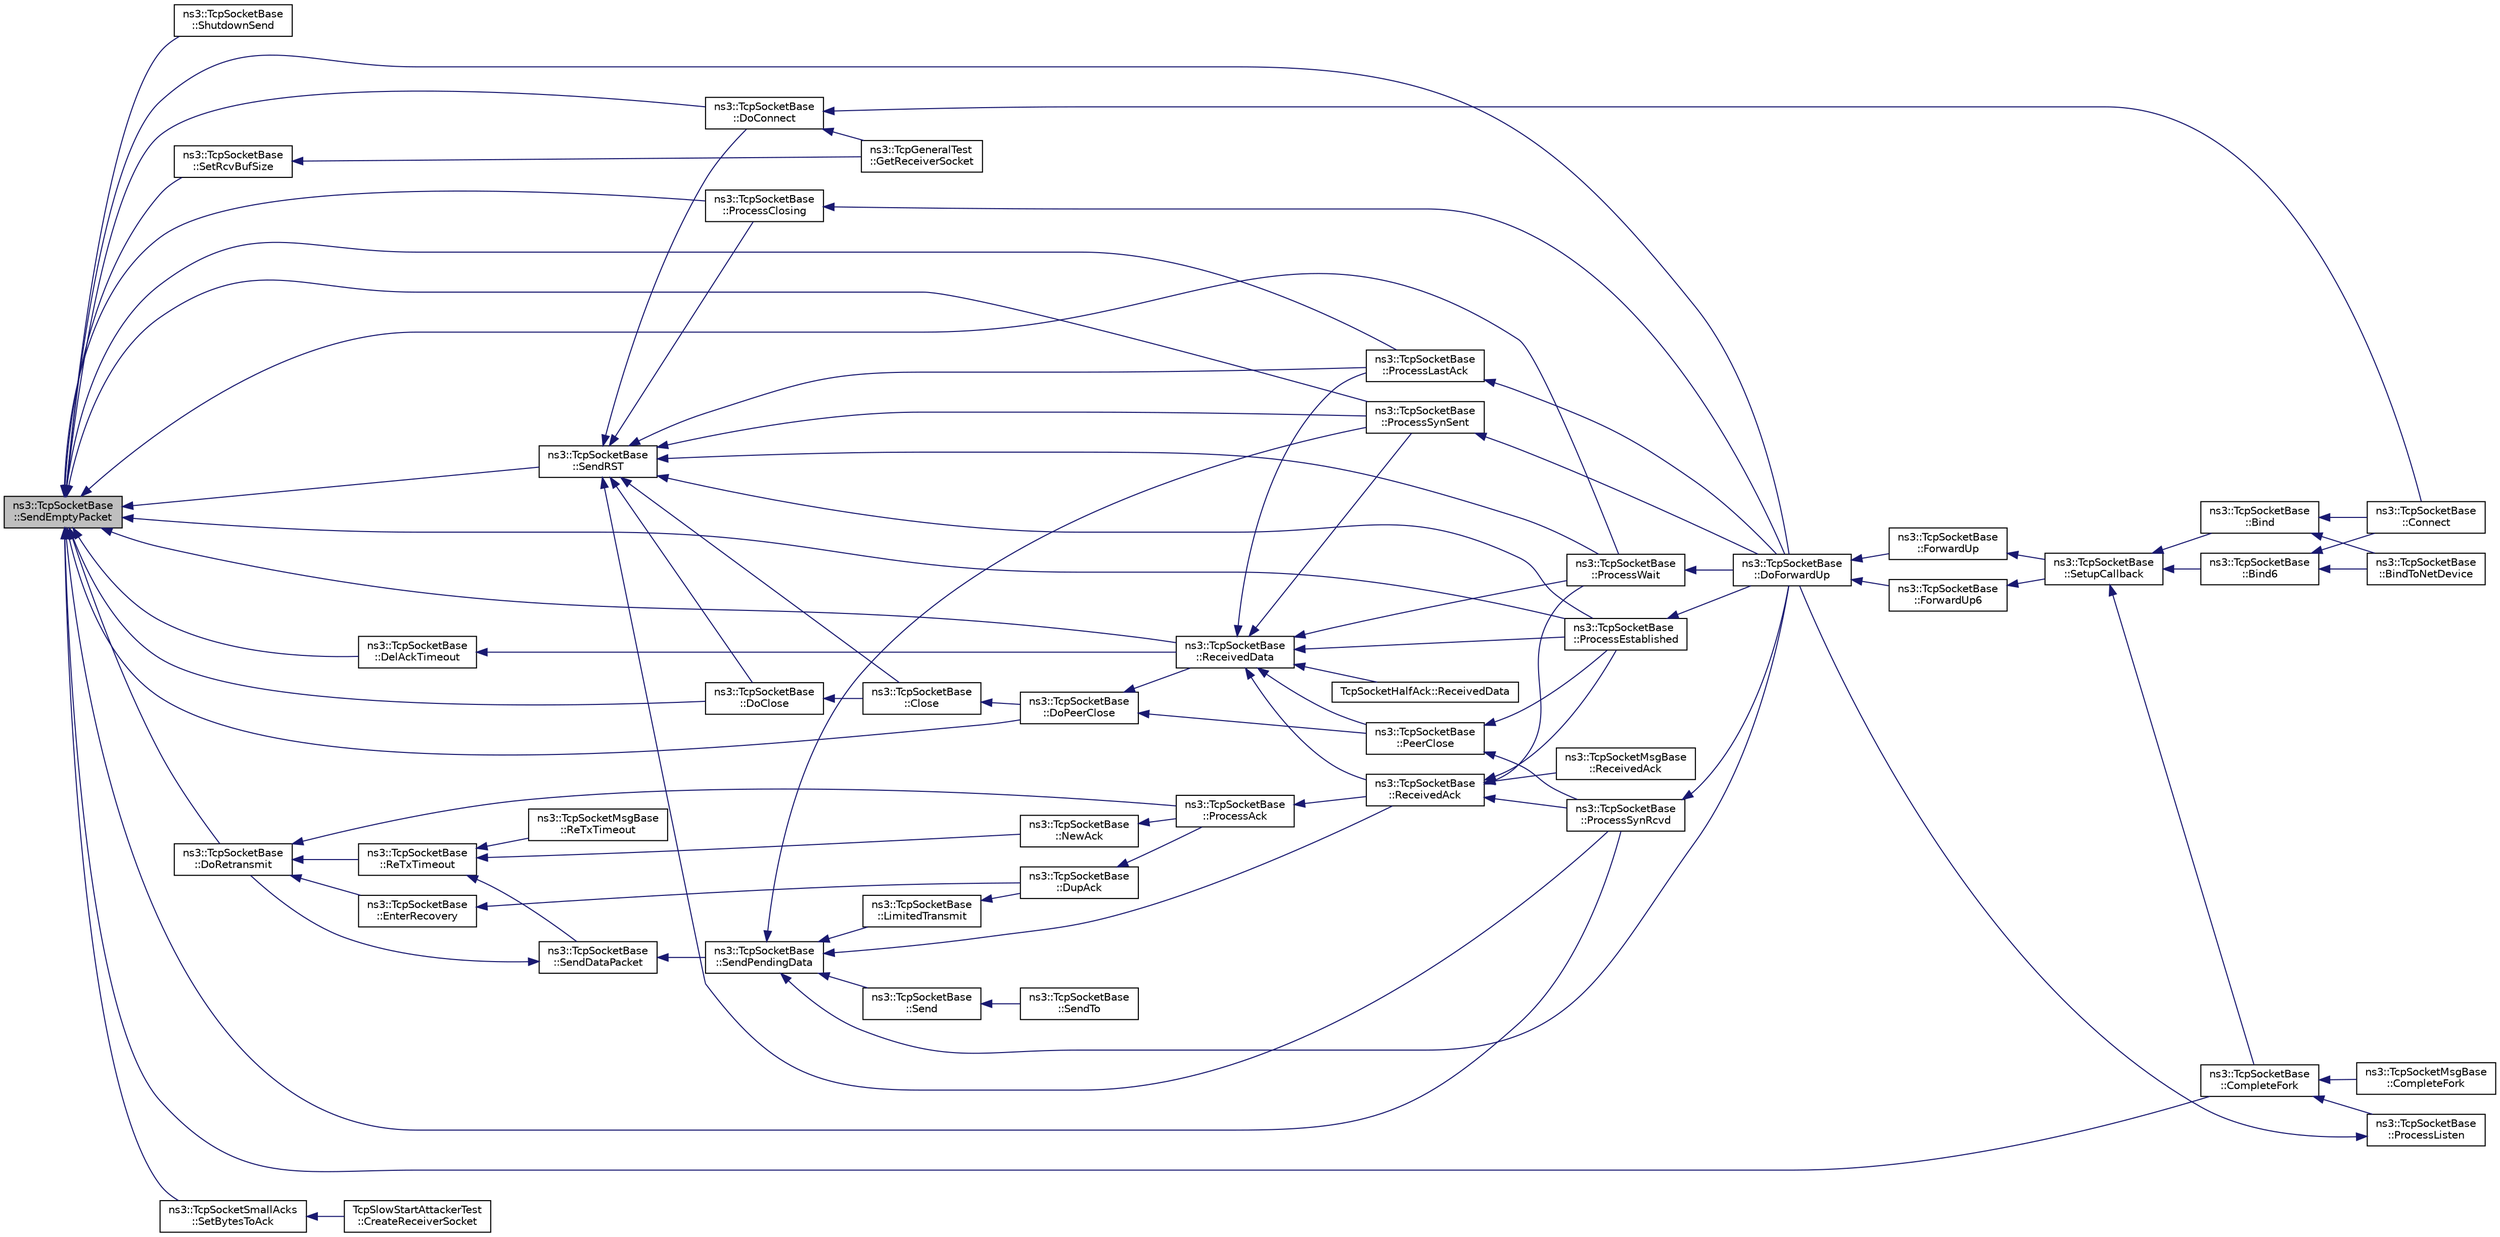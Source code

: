 digraph "ns3::TcpSocketBase::SendEmptyPacket"
{
  edge [fontname="Helvetica",fontsize="10",labelfontname="Helvetica",labelfontsize="10"];
  node [fontname="Helvetica",fontsize="10",shape=record];
  rankdir="LR";
  Node1 [label="ns3::TcpSocketBase\l::SendEmptyPacket",height=0.2,width=0.4,color="black", fillcolor="grey75", style="filled", fontcolor="black"];
  Node1 -> Node2 [dir="back",color="midnightblue",fontsize="10",style="solid"];
  Node2 [label="ns3::TcpSocketBase\l::ShutdownSend",height=0.2,width=0.4,color="black", fillcolor="white", style="filled",URL="$d1/d45/classns3_1_1TcpSocketBase.html#ab972c5b46c62fed0c30b387e03753ca7"];
  Node1 -> Node3 [dir="back",color="midnightblue",fontsize="10",style="solid"];
  Node3 [label="ns3::TcpSocketBase\l::DoConnect",height=0.2,width=0.4,color="black", fillcolor="white", style="filled",URL="$d1/d45/classns3_1_1TcpSocketBase.html#ac07945f77be2c49f0c1712ea56322493",tooltip="Perform the real connection tasks: Send SYN if allowed, RST if invalid. "];
  Node3 -> Node4 [dir="back",color="midnightblue",fontsize="10",style="solid"];
  Node4 [label="ns3::TcpSocketBase\l::Connect",height=0.2,width=0.4,color="black", fillcolor="white", style="filled",URL="$d1/d45/classns3_1_1TcpSocketBase.html#aabd08c9eb0ee3c88c855eb7268e392bf",tooltip="Initiate a connection to a remote host. "];
  Node3 -> Node5 [dir="back",color="midnightblue",fontsize="10",style="solid"];
  Node5 [label="ns3::TcpGeneralTest\l::GetReceiverSocket",height=0.2,width=0.4,color="black", fillcolor="white", style="filled",URL="$d2/dfd/classns3_1_1TcpGeneralTest.html#a04dbce4c3ee58e1f88946cabef4076dc",tooltip="Get the pointer to a previously created receiver socket. "];
  Node1 -> Node6 [dir="back",color="midnightblue",fontsize="10",style="solid"];
  Node6 [label="ns3::TcpSocketBase\l::DoClose",height=0.2,width=0.4,color="black", fillcolor="white", style="filled",URL="$d1/d45/classns3_1_1TcpSocketBase.html#adfc92c152f498c918cd73d4b31579472",tooltip="Close a socket by sending RST, FIN, or FIN+ACK, depend on the current state. "];
  Node6 -> Node7 [dir="back",color="midnightblue",fontsize="10",style="solid"];
  Node7 [label="ns3::TcpSocketBase\l::Close",height=0.2,width=0.4,color="black", fillcolor="white", style="filled",URL="$d1/d45/classns3_1_1TcpSocketBase.html#adab0076d02811c29ea9ced8b10e7a878",tooltip="Close a socket. "];
  Node7 -> Node8 [dir="back",color="midnightblue",fontsize="10",style="solid"];
  Node8 [label="ns3::TcpSocketBase\l::DoPeerClose",height=0.2,width=0.4,color="black", fillcolor="white", style="filled",URL="$d1/d45/classns3_1_1TcpSocketBase.html#a8a56cf4ab3b64d9f781ed1b1f63f51cd",tooltip="FIN is in sequence, notify app and respond with a FIN. "];
  Node8 -> Node9 [dir="back",color="midnightblue",fontsize="10",style="solid"];
  Node9 [label="ns3::TcpSocketBase\l::PeerClose",height=0.2,width=0.4,color="black", fillcolor="white", style="filled",URL="$d1/d45/classns3_1_1TcpSocketBase.html#a417d981796bf0919582c843403f823ad",tooltip="Received a FIN from peer, notify rx buffer. "];
  Node9 -> Node10 [dir="back",color="midnightblue",fontsize="10",style="solid"];
  Node10 [label="ns3::TcpSocketBase\l::ProcessEstablished",height=0.2,width=0.4,color="black", fillcolor="white", style="filled",URL="$d1/d45/classns3_1_1TcpSocketBase.html#a0deda9c6a4f777bf660b190cd73b102f",tooltip="Received a packet upon ESTABLISHED state. "];
  Node10 -> Node11 [dir="back",color="midnightblue",fontsize="10",style="solid"];
  Node11 [label="ns3::TcpSocketBase\l::DoForwardUp",height=0.2,width=0.4,color="black", fillcolor="white", style="filled",URL="$d1/d45/classns3_1_1TcpSocketBase.html#ad5e7b21b9e9371bf9c19da5d3c56aac1",tooltip="Called by TcpSocketBase::ForwardUp{,6}(). "];
  Node11 -> Node12 [dir="back",color="midnightblue",fontsize="10",style="solid"];
  Node12 [label="ns3::TcpSocketBase\l::ForwardUp",height=0.2,width=0.4,color="black", fillcolor="white", style="filled",URL="$d1/d45/classns3_1_1TcpSocketBase.html#a2ebbcb9713facc9481341fcd972cdd82",tooltip="Called by the L3 protocol when it received a packet to pass on to TCP. "];
  Node12 -> Node13 [dir="back",color="midnightblue",fontsize="10",style="solid"];
  Node13 [label="ns3::TcpSocketBase\l::SetupCallback",height=0.2,width=0.4,color="black", fillcolor="white", style="filled",URL="$d1/d45/classns3_1_1TcpSocketBase.html#a18a50820f806878422527d507268c4ac",tooltip="Common part of the two Bind(), i.e. set callback and remembering local addr:port. ..."];
  Node13 -> Node14 [dir="back",color="midnightblue",fontsize="10",style="solid"];
  Node14 [label="ns3::TcpSocketBase\l::Bind",height=0.2,width=0.4,color="black", fillcolor="white", style="filled",URL="$d1/d45/classns3_1_1TcpSocketBase.html#a7a9a87b74c1ce59ac89df8d9221681dd",tooltip="Allocate a local IPv4 endpoint for this socket. "];
  Node14 -> Node4 [dir="back",color="midnightblue",fontsize="10",style="solid"];
  Node14 -> Node15 [dir="back",color="midnightblue",fontsize="10",style="solid"];
  Node15 [label="ns3::TcpSocketBase\l::BindToNetDevice",height=0.2,width=0.4,color="black", fillcolor="white", style="filled",URL="$d1/d45/classns3_1_1TcpSocketBase.html#a88b552dfa0a85e0224ed8a7dc140f190",tooltip="Bind a socket to specific device. "];
  Node13 -> Node16 [dir="back",color="midnightblue",fontsize="10",style="solid"];
  Node16 [label="ns3::TcpSocketBase\l::Bind6",height=0.2,width=0.4,color="black", fillcolor="white", style="filled",URL="$d1/d45/classns3_1_1TcpSocketBase.html#abe62bb701ac4f057199d5c34938a96a9",tooltip="Allocate a local IPv6 endpoint for this socket. "];
  Node16 -> Node4 [dir="back",color="midnightblue",fontsize="10",style="solid"];
  Node16 -> Node15 [dir="back",color="midnightblue",fontsize="10",style="solid"];
  Node13 -> Node17 [dir="back",color="midnightblue",fontsize="10",style="solid"];
  Node17 [label="ns3::TcpSocketBase\l::CompleteFork",height=0.2,width=0.4,color="black", fillcolor="white", style="filled",URL="$d1/d45/classns3_1_1TcpSocketBase.html#abba7d4c43acb3f9356e348b970a882fb",tooltip="Complete a connection by forking the socket. "];
  Node17 -> Node18 [dir="back",color="midnightblue",fontsize="10",style="solid"];
  Node18 [label="ns3::TcpSocketBase\l::ProcessListen",height=0.2,width=0.4,color="black", fillcolor="white", style="filled",URL="$d1/d45/classns3_1_1TcpSocketBase.html#adc3976e8b42e884f5d99def1d5e2647f",tooltip="Received a packet upon LISTEN state. "];
  Node18 -> Node11 [dir="back",color="midnightblue",fontsize="10",style="solid"];
  Node17 -> Node19 [dir="back",color="midnightblue",fontsize="10",style="solid"];
  Node19 [label="ns3::TcpSocketMsgBase\l::CompleteFork",height=0.2,width=0.4,color="black", fillcolor="white", style="filled",URL="$dd/d88/classns3_1_1TcpSocketMsgBase.html#a1509ce6df2f3e5384889f03b5de06a45",tooltip="Complete a connection by forking the socket. "];
  Node11 -> Node20 [dir="back",color="midnightblue",fontsize="10",style="solid"];
  Node20 [label="ns3::TcpSocketBase\l::ForwardUp6",height=0.2,width=0.4,color="black", fillcolor="white", style="filled",URL="$d1/d45/classns3_1_1TcpSocketBase.html#aa0cd34b3562685596b2c3fd1e6a42a6f",tooltip="Called by the L3 protocol when it received a packet to pass on to TCP. "];
  Node20 -> Node13 [dir="back",color="midnightblue",fontsize="10",style="solid"];
  Node9 -> Node21 [dir="back",color="midnightblue",fontsize="10",style="solid"];
  Node21 [label="ns3::TcpSocketBase\l::ProcessSynRcvd",height=0.2,width=0.4,color="black", fillcolor="white", style="filled",URL="$d1/d45/classns3_1_1TcpSocketBase.html#a69113acf27c4b8267c9e107a5dca7cc1",tooltip="Received a packet upon SYN_RCVD. "];
  Node21 -> Node11 [dir="back",color="midnightblue",fontsize="10",style="solid"];
  Node8 -> Node22 [dir="back",color="midnightblue",fontsize="10",style="solid"];
  Node22 [label="ns3::TcpSocketBase\l::ReceivedData",height=0.2,width=0.4,color="black", fillcolor="white", style="filled",URL="$d1/d45/classns3_1_1TcpSocketBase.html#a479e1a8be1ee1b169f87e57a4dc6f73c",tooltip="Recv of a data, put into buffer, call L7 to get it if necessary. "];
  Node22 -> Node10 [dir="back",color="midnightblue",fontsize="10",style="solid"];
  Node22 -> Node23 [dir="back",color="midnightblue",fontsize="10",style="solid"];
  Node23 [label="ns3::TcpSocketBase\l::ReceivedAck",height=0.2,width=0.4,color="black", fillcolor="white", style="filled",URL="$d1/d45/classns3_1_1TcpSocketBase.html#a695c036628adf8a204a653dbf178f8cd",tooltip="Received an ACK packet. "];
  Node23 -> Node10 [dir="back",color="midnightblue",fontsize="10",style="solid"];
  Node23 -> Node21 [dir="back",color="midnightblue",fontsize="10",style="solid"];
  Node23 -> Node24 [dir="back",color="midnightblue",fontsize="10",style="solid"];
  Node24 [label="ns3::TcpSocketBase\l::ProcessWait",height=0.2,width=0.4,color="black", fillcolor="white", style="filled",URL="$d1/d45/classns3_1_1TcpSocketBase.html#a58aa892c1cb33908aca5ca36967a2a99",tooltip="Received a packet upon CLOSE_WAIT, FIN_WAIT_1, FIN_WAIT_2. "];
  Node24 -> Node11 [dir="back",color="midnightblue",fontsize="10",style="solid"];
  Node23 -> Node25 [dir="back",color="midnightblue",fontsize="10",style="solid"];
  Node25 [label="ns3::TcpSocketMsgBase\l::ReceivedAck",height=0.2,width=0.4,color="black", fillcolor="white", style="filled",URL="$dd/d88/classns3_1_1TcpSocketMsgBase.html#a9e6d6d2050a0e9c8a06a44462a1a7aa7",tooltip="Received an ACK packet. "];
  Node22 -> Node26 [dir="back",color="midnightblue",fontsize="10",style="solid"];
  Node26 [label="ns3::TcpSocketBase\l::ProcessSynSent",height=0.2,width=0.4,color="black", fillcolor="white", style="filled",URL="$d1/d45/classns3_1_1TcpSocketBase.html#a2e9b990c6a4d686291033a393290906b",tooltip="Received a packet upon SYN_SENT. "];
  Node26 -> Node11 [dir="back",color="midnightblue",fontsize="10",style="solid"];
  Node22 -> Node24 [dir="back",color="midnightblue",fontsize="10",style="solid"];
  Node22 -> Node27 [dir="back",color="midnightblue",fontsize="10",style="solid"];
  Node27 [label="ns3::TcpSocketBase\l::ProcessLastAck",height=0.2,width=0.4,color="black", fillcolor="white", style="filled",URL="$d1/d45/classns3_1_1TcpSocketBase.html#a6700ac3f9e4d3c197499e6b7521205f2",tooltip="Received a packet upon LAST_ACK. "];
  Node27 -> Node11 [dir="back",color="midnightblue",fontsize="10",style="solid"];
  Node22 -> Node9 [dir="back",color="midnightblue",fontsize="10",style="solid"];
  Node22 -> Node28 [dir="back",color="midnightblue",fontsize="10",style="solid"];
  Node28 [label="TcpSocketHalfAck::ReceivedData",height=0.2,width=0.4,color="black", fillcolor="white", style="filled",URL="$df/d56/classTcpSocketHalfAck.html#af7e6040b891ce8b8abd0f774a366fa90",tooltip="Recv of a data, put into buffer, call L7 to get it if necessary. "];
  Node1 -> Node11 [dir="back",color="midnightblue",fontsize="10",style="solid"];
  Node1 -> Node10 [dir="back",color="midnightblue",fontsize="10",style="solid"];
  Node1 -> Node26 [dir="back",color="midnightblue",fontsize="10",style="solid"];
  Node1 -> Node21 [dir="back",color="midnightblue",fontsize="10",style="solid"];
  Node1 -> Node24 [dir="back",color="midnightblue",fontsize="10",style="solid"];
  Node1 -> Node29 [dir="back",color="midnightblue",fontsize="10",style="solid"];
  Node29 [label="ns3::TcpSocketBase\l::ProcessClosing",height=0.2,width=0.4,color="black", fillcolor="white", style="filled",URL="$d1/d45/classns3_1_1TcpSocketBase.html#abc2462833556fdd737fdcdc5992768e8",tooltip="Received a packet upon CLOSING. "];
  Node29 -> Node11 [dir="back",color="midnightblue",fontsize="10",style="solid"];
  Node1 -> Node27 [dir="back",color="midnightblue",fontsize="10",style="solid"];
  Node1 -> Node8 [dir="back",color="midnightblue",fontsize="10",style="solid"];
  Node1 -> Node30 [dir="back",color="midnightblue",fontsize="10",style="solid"];
  Node30 [label="ns3::TcpSocketBase\l::SendRST",height=0.2,width=0.4,color="black", fillcolor="white", style="filled",URL="$d1/d45/classns3_1_1TcpSocketBase.html#a070b9ac86f372fe0b661050686bef68e",tooltip="Send reset and tear down this socket. "];
  Node30 -> Node7 [dir="back",color="midnightblue",fontsize="10",style="solid"];
  Node30 -> Node3 [dir="back",color="midnightblue",fontsize="10",style="solid"];
  Node30 -> Node6 [dir="back",color="midnightblue",fontsize="10",style="solid"];
  Node30 -> Node10 [dir="back",color="midnightblue",fontsize="10",style="solid"];
  Node30 -> Node26 [dir="back",color="midnightblue",fontsize="10",style="solid"];
  Node30 -> Node21 [dir="back",color="midnightblue",fontsize="10",style="solid"];
  Node30 -> Node24 [dir="back",color="midnightblue",fontsize="10",style="solid"];
  Node30 -> Node29 [dir="back",color="midnightblue",fontsize="10",style="solid"];
  Node30 -> Node27 [dir="back",color="midnightblue",fontsize="10",style="solid"];
  Node1 -> Node17 [dir="back",color="midnightblue",fontsize="10",style="solid"];
  Node1 -> Node22 [dir="back",color="midnightblue",fontsize="10",style="solid"];
  Node1 -> Node31 [dir="back",color="midnightblue",fontsize="10",style="solid"];
  Node31 [label="ns3::TcpSocketBase\l::DelAckTimeout",height=0.2,width=0.4,color="black", fillcolor="white", style="filled",URL="$d1/d45/classns3_1_1TcpSocketBase.html#a6bea4790f749e771462d8e4ab63ebc67",tooltip="Action upon delay ACK timeout, i.e. send an ACK. "];
  Node31 -> Node22 [dir="back",color="midnightblue",fontsize="10",style="solid"];
  Node1 -> Node32 [dir="back",color="midnightblue",fontsize="10",style="solid"];
  Node32 [label="ns3::TcpSocketBase\l::DoRetransmit",height=0.2,width=0.4,color="black", fillcolor="white", style="filled",URL="$d1/d45/classns3_1_1TcpSocketBase.html#a13b6b897811a48523988f8af6e9130d3",tooltip="Retransmit the oldest packet. "];
  Node32 -> Node33 [dir="back",color="midnightblue",fontsize="10",style="solid"];
  Node33 [label="ns3::TcpSocketBase\l::EnterRecovery",height=0.2,width=0.4,color="black", fillcolor="white", style="filled",URL="$d1/d45/classns3_1_1TcpSocketBase.html#aad6550badbb76f8b04811f14e7afd10c",tooltip="Enter the CA_RECOVERY, and retransmit the head. "];
  Node33 -> Node34 [dir="back",color="midnightblue",fontsize="10",style="solid"];
  Node34 [label="ns3::TcpSocketBase\l::DupAck",height=0.2,width=0.4,color="black", fillcolor="white", style="filled",URL="$d1/d45/classns3_1_1TcpSocketBase.html#a9139f54e2cdf0f1a796011a43dabfad5",tooltip="Dupack management. "];
  Node34 -> Node35 [dir="back",color="midnightblue",fontsize="10",style="solid"];
  Node35 [label="ns3::TcpSocketBase\l::ProcessAck",height=0.2,width=0.4,color="black", fillcolor="white", style="filled",URL="$d1/d45/classns3_1_1TcpSocketBase.html#a7c8a0eb71e14abececff528e8d4261b6",tooltip="Process a received ack. "];
  Node35 -> Node23 [dir="back",color="midnightblue",fontsize="10",style="solid"];
  Node32 -> Node35 [dir="back",color="midnightblue",fontsize="10",style="solid"];
  Node32 -> Node36 [dir="back",color="midnightblue",fontsize="10",style="solid"];
  Node36 [label="ns3::TcpSocketBase\l::ReTxTimeout",height=0.2,width=0.4,color="black", fillcolor="white", style="filled",URL="$d1/d45/classns3_1_1TcpSocketBase.html#a60bb6a7cfb5855bba206606174d50c5e",tooltip="An RTO event happened. "];
  Node36 -> Node37 [dir="back",color="midnightblue",fontsize="10",style="solid"];
  Node37 [label="ns3::TcpSocketBase\l::SendDataPacket",height=0.2,width=0.4,color="black", fillcolor="white", style="filled",URL="$d1/d45/classns3_1_1TcpSocketBase.html#a677488c04da1df87f916953a40e1bd64",tooltip="Extract at most maxSize bytes from the TxBuffer at sequence seq, add the TCP header, and send to TcpL4Protocol. "];
  Node37 -> Node38 [dir="back",color="midnightblue",fontsize="10",style="solid"];
  Node38 [label="ns3::TcpSocketBase\l::SendPendingData",height=0.2,width=0.4,color="black", fillcolor="white", style="filled",URL="$d1/d45/classns3_1_1TcpSocketBase.html#a129ac0ec5fc399fa7c5552c615ae6562",tooltip="Send as much pending data as possible according to the Tx window. "];
  Node38 -> Node39 [dir="back",color="midnightblue",fontsize="10",style="solid"];
  Node39 [label="ns3::TcpSocketBase\l::Send",height=0.2,width=0.4,color="black", fillcolor="white", style="filled",URL="$d1/d45/classns3_1_1TcpSocketBase.html#a172e373bab86078af4462fc1415c59e4",tooltip="Send data (or dummy data) to the remote host. "];
  Node39 -> Node40 [dir="back",color="midnightblue",fontsize="10",style="solid"];
  Node40 [label="ns3::TcpSocketBase\l::SendTo",height=0.2,width=0.4,color="black", fillcolor="white", style="filled",URL="$d1/d45/classns3_1_1TcpSocketBase.html#ac7bd6956cd3d723c454814698bc8f094",tooltip="Send data to a specified peer. "];
  Node38 -> Node11 [dir="back",color="midnightblue",fontsize="10",style="solid"];
  Node38 -> Node41 [dir="back",color="midnightblue",fontsize="10",style="solid"];
  Node41 [label="ns3::TcpSocketBase\l::LimitedTransmit",height=0.2,width=0.4,color="black", fillcolor="white", style="filled",URL="$d1/d45/classns3_1_1TcpSocketBase.html#ae192934b14961166fa6cd3197c85406c",tooltip="Limited transmit algorithm. "];
  Node41 -> Node34 [dir="back",color="midnightblue",fontsize="10",style="solid"];
  Node38 -> Node23 [dir="back",color="midnightblue",fontsize="10",style="solid"];
  Node38 -> Node26 [dir="back",color="midnightblue",fontsize="10",style="solid"];
  Node37 -> Node32 [dir="back",color="midnightblue",fontsize="10",style="solid"];
  Node36 -> Node42 [dir="back",color="midnightblue",fontsize="10",style="solid"];
  Node42 [label="ns3::TcpSocketBase\l::NewAck",height=0.2,width=0.4,color="black", fillcolor="white", style="filled",URL="$d1/d45/classns3_1_1TcpSocketBase.html#a13401dd51854607d0521a35bf2622761",tooltip="Update buffers w.r.t. ACK. "];
  Node42 -> Node35 [dir="back",color="midnightblue",fontsize="10",style="solid"];
  Node36 -> Node43 [dir="back",color="midnightblue",fontsize="10",style="solid"];
  Node43 [label="ns3::TcpSocketMsgBase\l::ReTxTimeout",height=0.2,width=0.4,color="black", fillcolor="white", style="filled",URL="$dd/d88/classns3_1_1TcpSocketMsgBase.html#af890d12f15ead128b26ca59b47a14c53",tooltip="An RTO event happened. "];
  Node1 -> Node44 [dir="back",color="midnightblue",fontsize="10",style="solid"];
  Node44 [label="ns3::TcpSocketBase\l::SetRcvBufSize",height=0.2,width=0.4,color="black", fillcolor="white", style="filled",URL="$d1/d45/classns3_1_1TcpSocketBase.html#a400be1b74a19f5e381e29cdfe1f9fa28",tooltip="Set the receive buffer size. "];
  Node44 -> Node5 [dir="back",color="midnightblue",fontsize="10",style="solid"];
  Node1 -> Node45 [dir="back",color="midnightblue",fontsize="10",style="solid"];
  Node45 [label="ns3::TcpSocketSmallAcks\l::SetBytesToAck",height=0.2,width=0.4,color="black", fillcolor="white", style="filled",URL="$d4/dc6/classns3_1_1TcpSocketSmallAcks.html#ada016a112c4f8b2f7502474a1df21d7d",tooltip="Set the bytes to be ACKed. "];
  Node45 -> Node46 [dir="back",color="midnightblue",fontsize="10",style="solid"];
  Node46 [label="TcpSlowStartAttackerTest\l::CreateReceiverSocket",height=0.2,width=0.4,color="black", fillcolor="white", style="filled",URL="$da/da1/classTcpSlowStartAttackerTest.html#aa28e6324b43d534fd907e7b421bb850d",tooltip="Create and install the socket to install on the receiver. "];
}
